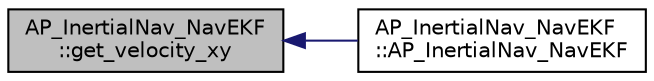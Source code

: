 digraph "AP_InertialNav_NavEKF::get_velocity_xy"
{
 // INTERACTIVE_SVG=YES
  edge [fontname="Helvetica",fontsize="10",labelfontname="Helvetica",labelfontsize="10"];
  node [fontname="Helvetica",fontsize="10",shape=record];
  rankdir="LR";
  Node1 [label="AP_InertialNav_NavEKF\l::get_velocity_xy",height=0.2,width=0.4,color="black", fillcolor="grey75", style="filled", fontcolor="black"];
  Node1 -> Node2 [dir="back",color="midnightblue",fontsize="10",style="solid",fontname="Helvetica"];
  Node2 [label="AP_InertialNav_NavEKF\l::AP_InertialNav_NavEKF",height=0.2,width=0.4,color="black", fillcolor="white", style="filled",URL="$classAP__InertialNav__NavEKF.html#a5591851a72e93bc0e1cfbafc752d8c59"];
}
